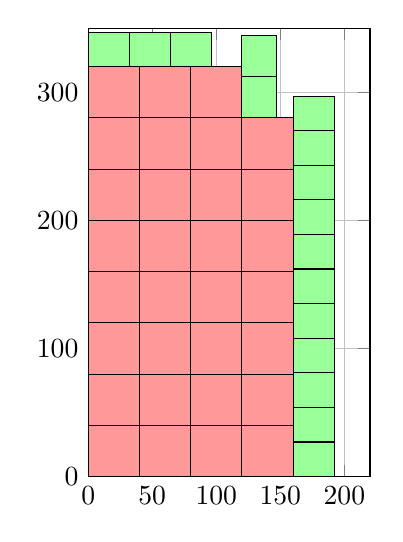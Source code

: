 \begin{tikzpicture}
	\begin{axis}[axis equal image, xmin=0, xmax=220, ymin=0, ymax=350, grid=major]
		\filldraw[draw=black,fill=red!40,pattern=,pattern color=red!40] (axis cs:0.0,0.0) rectangle (axis cs:40.0,40.0);
		\filldraw[draw=black,fill=red!40,pattern=,pattern color=red!40] (axis cs:0.0,40.0) rectangle (axis cs:40.0,80.0);
		\filldraw[draw=black,fill=red!40,pattern=,pattern color=red!40] (axis cs:0.0,80.0) rectangle (axis cs:40.0,120.0);
		\filldraw[draw=black,fill=red!40,pattern=,pattern color=red!40] (axis cs:0.0,120.0) rectangle (axis cs:40.0,160.0);
		\filldraw[draw=black,fill=red!40,pattern=,pattern color=red!40] (axis cs:0.0,160.0) rectangle (axis cs:40.0,200.0);
		\filldraw[draw=black,fill=red!40,pattern=,pattern color=red!40] (axis cs:0.0,200.0) rectangle (axis cs:40.0,240.0);
		\filldraw[draw=black,fill=red!40,pattern=,pattern color=red!40] (axis cs:0.0,240.0) rectangle (axis cs:40.0,280.0);
		\filldraw[draw=black,fill=red!40,pattern=,pattern color=red!40] (axis cs:0.0,280.0) rectangle (axis cs:40.0,320.0);
		\filldraw[draw=black,fill=red!40,pattern=,pattern color=red!40] (axis cs:40.0,0.0) rectangle (axis cs:80.0,40.0);
		\filldraw[draw=black,fill=red!40,pattern=,pattern color=red!40] (axis cs:40.0,40.0) rectangle (axis cs:80.0,80.0);
		\filldraw[draw=black,fill=red!40,pattern=,pattern color=red!40] (axis cs:40.0,80.0) rectangle (axis cs:80.0,120.0);
		\filldraw[draw=black,fill=red!40,pattern=,pattern color=red!40] (axis cs:40.0,120.0) rectangle (axis cs:80.0,160.0);
		\filldraw[draw=black,fill=red!40,pattern=,pattern color=red!40] (axis cs:40.0,160.0) rectangle (axis cs:80.0,200.0);
		\filldraw[draw=black,fill=red!40,pattern=,pattern color=red!40] (axis cs:40.0,200.0) rectangle (axis cs:80.0,240.0);
		\filldraw[draw=black,fill=red!40,pattern=,pattern color=red!40] (axis cs:40.0,240.0) rectangle (axis cs:80.0,280.0);
		\filldraw[draw=black,fill=red!40,pattern=,pattern color=red!40] (axis cs:40.0,280.0) rectangle (axis cs:80.0,320.0);
		\filldraw[draw=black,fill=red!40,pattern=,pattern color=red!40] (axis cs:80.0,0.0) rectangle (axis cs:120.0,40.0);
		\filldraw[draw=black,fill=red!40,pattern=,pattern color=red!40] (axis cs:80.0,40.0) rectangle (axis cs:120.0,80.0);
		\filldraw[draw=black,fill=red!40,pattern=,pattern color=red!40] (axis cs:80.0,80.0) rectangle (axis cs:120.0,120.0);
		\filldraw[draw=black,fill=red!40,pattern=,pattern color=red!40] (axis cs:80.0,120.0) rectangle (axis cs:120.0,160.0);
		\filldraw[draw=black,fill=red!40,pattern=,pattern color=red!40] (axis cs:80.0,160.0) rectangle (axis cs:120.0,200.0);
		\filldraw[draw=black,fill=red!40,pattern=,pattern color=red!40] (axis cs:80.0,200.0) rectangle (axis cs:120.0,240.0);
		\filldraw[draw=black,fill=red!40,pattern=,pattern color=red!40] (axis cs:80.0,240.0) rectangle (axis cs:120.0,280.0);
		\filldraw[draw=black,fill=red!40,pattern=,pattern color=red!40] (axis cs:80.0,280.0) rectangle (axis cs:120.0,320.0);
		\filldraw[draw=black,fill=red!40,pattern=,pattern color=red!40] (axis cs:120,0) rectangle (axis cs:160,40);
		\filldraw[draw=black,fill=red!40,pattern=,pattern color=red!40] (axis cs:120,40) rectangle (axis cs:160,80);
		\filldraw[draw=black,fill=red!40,pattern=,pattern color=red!40] (axis cs:120,80) rectangle (axis cs:160,120);
		\filldraw[draw=black,fill=red!40,pattern=,pattern color=red!40] (axis cs:120,120) rectangle (axis cs:160,160);
		\filldraw[draw=black,fill=red!40,pattern=,pattern color=red!40] (axis cs:120,160) rectangle (axis cs:160,200);
		\filldraw[draw=black,fill=red!40,pattern=,pattern color=red!40] (axis cs:120,200) rectangle (axis cs:160,240);
		\filldraw[draw=black,fill=red!40,pattern=,pattern color=red!40] (axis cs:120,240) rectangle (axis cs:160,280);
		\filldraw[draw=black,fill=green!40,pattern=,pattern color=green!40] (axis cs:0.0,320.0) rectangle (axis cs:32.0,347.0);
		\filldraw[draw=black,fill=green!40,pattern=,pattern color=green!40] (axis cs:32.0,320.0) rectangle (axis cs:64.0,347.0);
		\filldraw[draw=black,fill=green!40,pattern=,pattern color=green!40] (axis cs:64.0,320.0) rectangle (axis cs:96.0,347.0);
		\filldraw[draw=black,fill=green!40,pattern=,pattern color=green!40] (axis cs:120.0,280.0) rectangle (axis cs:147.0,312.0);
		\filldraw[draw=black,fill=green!40,pattern=,pattern color=green!40] (axis cs:120.0,312.0) rectangle (axis cs:147.0,344.0);
		\filldraw[draw=black,fill=green!40,pattern=,pattern color=green!40] (axis cs:160,0) rectangle (axis cs:192,27);
		\filldraw[draw=black,fill=green!40,pattern=,pattern color=green!40] (axis cs:160,27) rectangle (axis cs:192,54);
		\filldraw[draw=black,fill=green!40,pattern=,pattern color=green!40] (axis cs:160,54) rectangle (axis cs:192,81);
		\filldraw[draw=black,fill=green!40,pattern=,pattern color=green!40] (axis cs:160,81) rectangle (axis cs:192,108);
		\filldraw[draw=black,fill=green!40,pattern=,pattern color=green!40] (axis cs:160,108) rectangle (axis cs:192,135);
		\filldraw[draw=black,fill=green!40,pattern=,pattern color=green!40] (axis cs:160,135) rectangle (axis cs:192,162);
		\filldraw[draw=black,fill=green!40,pattern=,pattern color=green!40] (axis cs:160,162) rectangle (axis cs:192,189);
		\filldraw[draw=black,fill=green!40,pattern=,pattern color=green!40] (axis cs:160,189) rectangle (axis cs:192,216);
		\filldraw[draw=black,fill=green!40,pattern=,pattern color=green!40] (axis cs:160,216) rectangle (axis cs:192,243);
		\filldraw[draw=black,fill=green!40,pattern=,pattern color=green!40] (axis cs:160,243) rectangle (axis cs:192,270);
		\filldraw[draw=black,fill=green!40,pattern=,pattern color=green!40] (axis cs:160,270) rectangle (axis cs:192,297);
	\end{axis}
\end{tikzpicture}